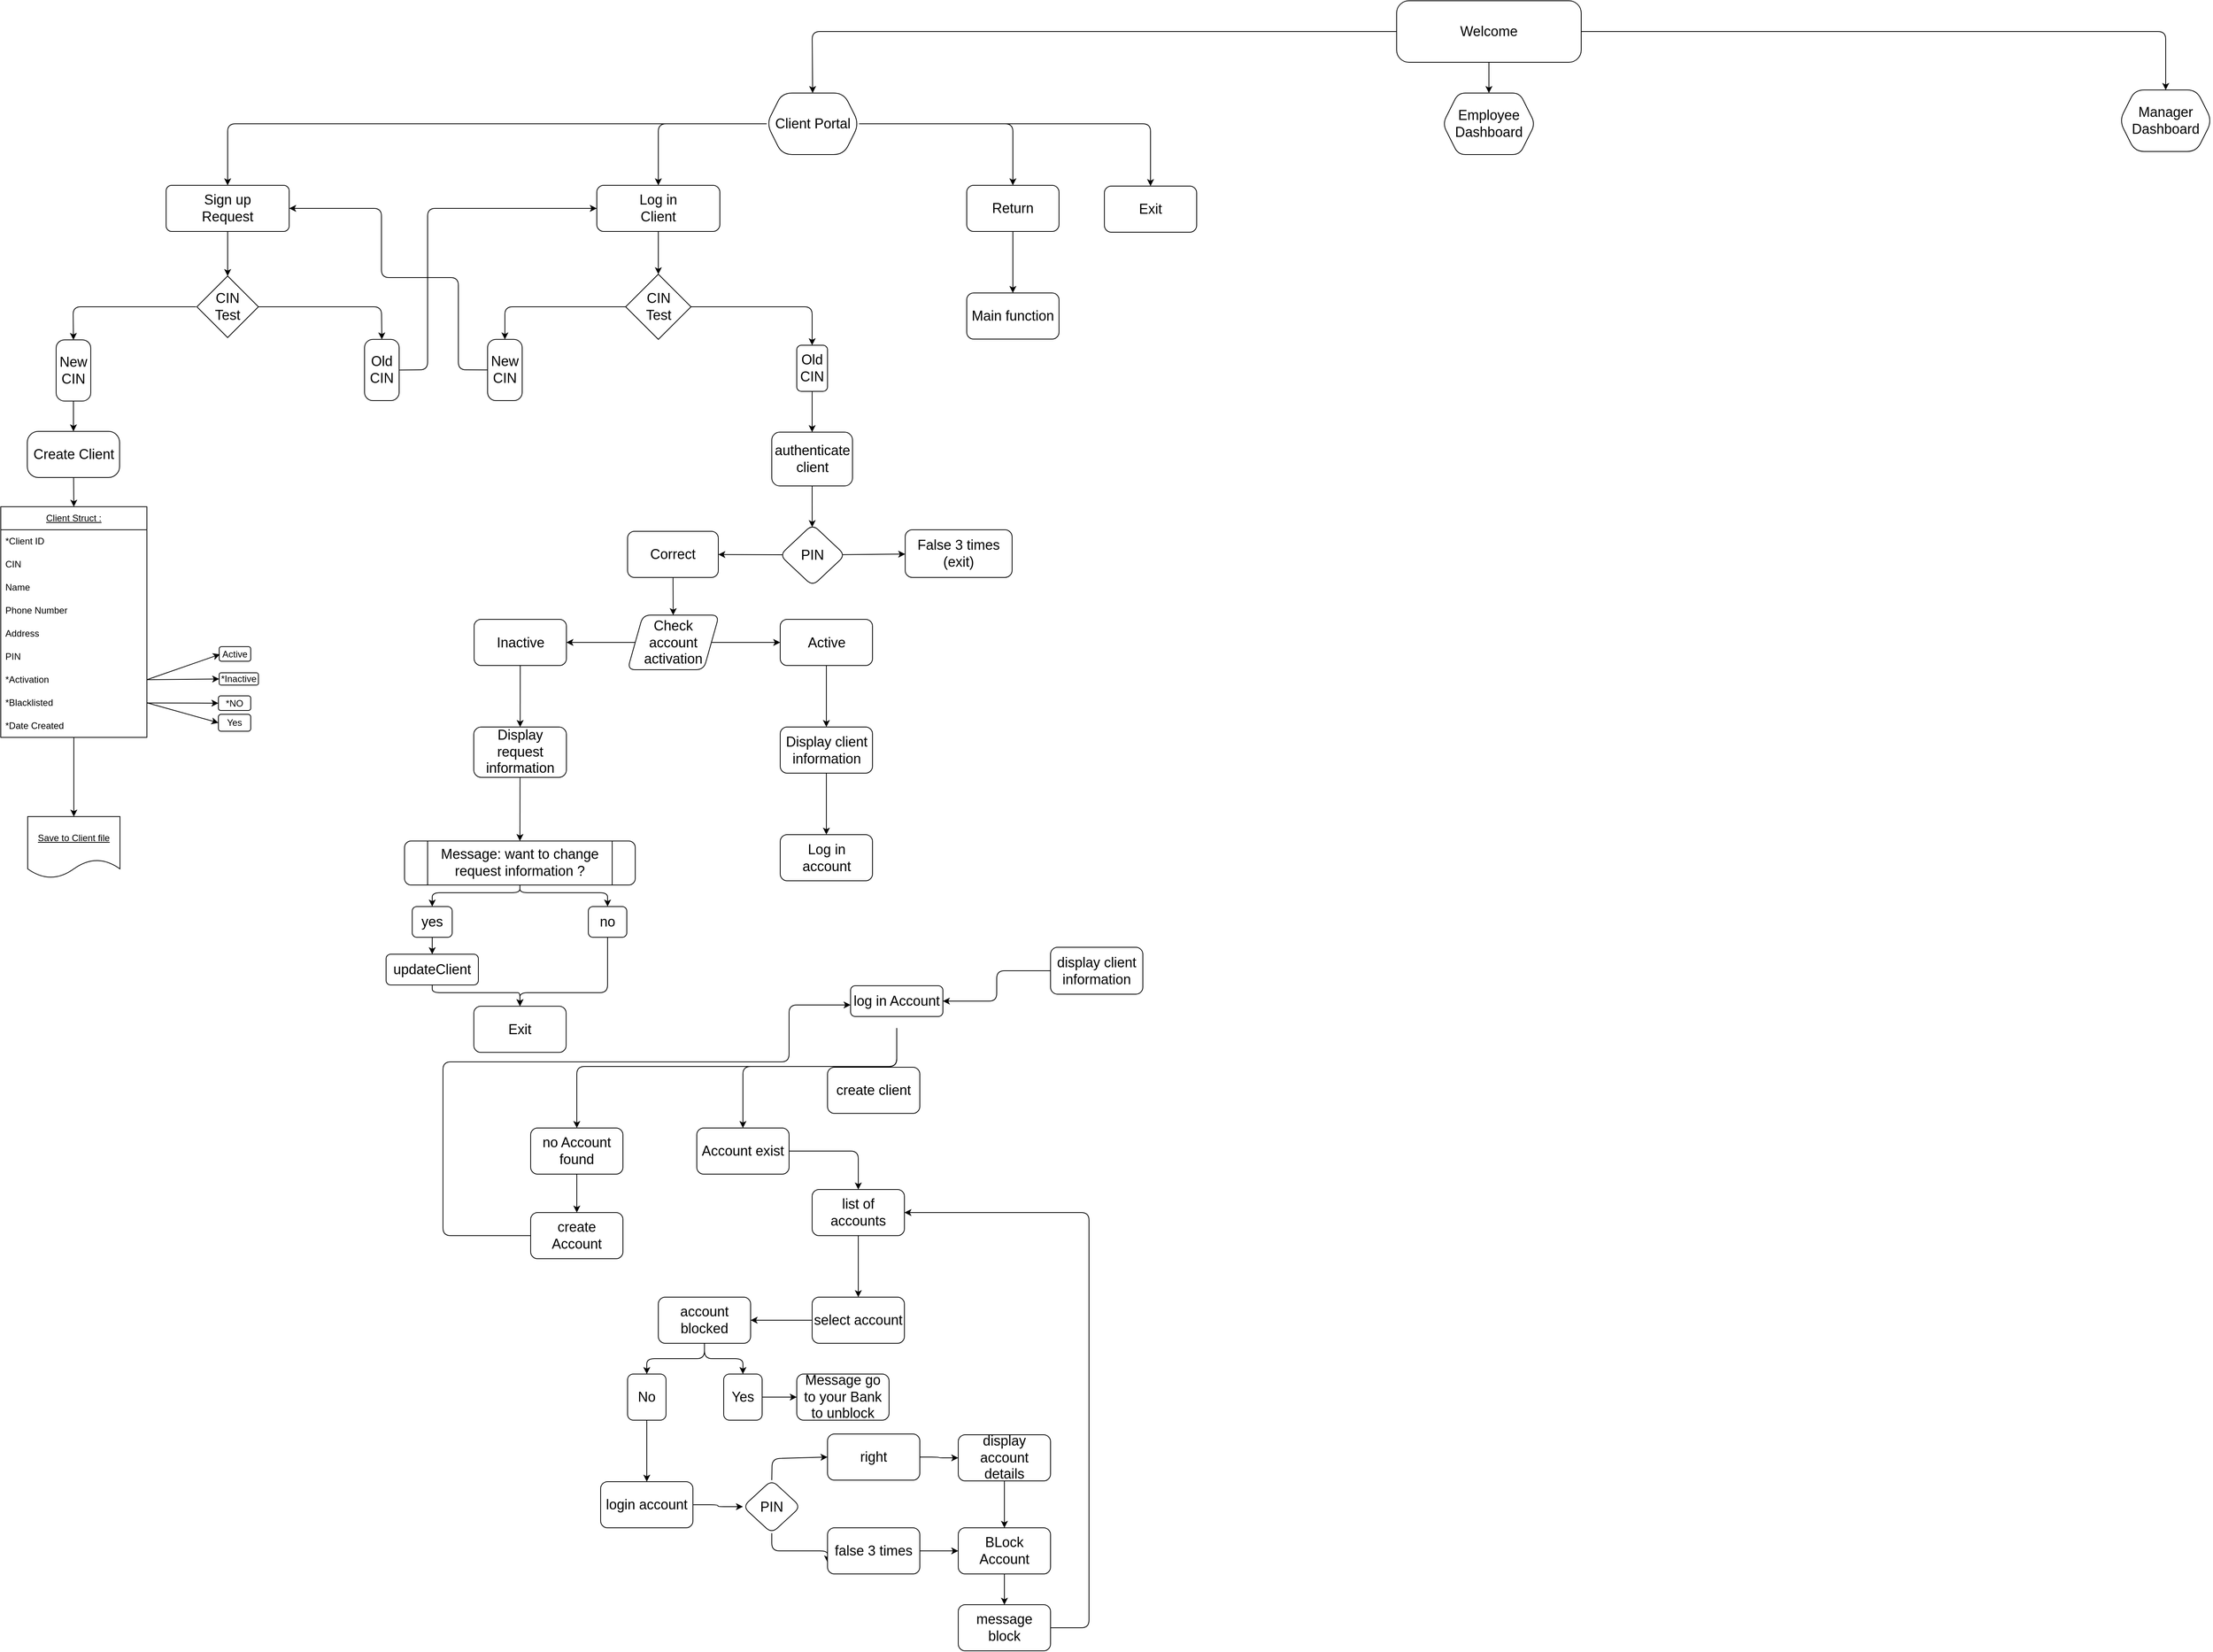 <mxfile>
    <diagram id="741Hk9d9JGMTM8NXiiLr" name="Page-1">
        <mxGraphModel dx="3109" dy="493" grid="1" gridSize="10" guides="1" tooltips="1" connect="1" arrows="1" fold="1" page="1" pageScale="1" pageWidth="850" pageHeight="1100" math="0" shadow="0">
            <root>
                <mxCell id="0"/>
                <mxCell id="1" parent="0"/>
                <mxCell id="2" value="" style="edgeStyle=none;html=1;exitX=0;exitY=0.5;exitDx=0;exitDy=0;fontSize=18;" parent="1" source="6" target="3" edge="1">
                    <mxGeometry relative="1" as="geometry">
                        <mxPoint x="280" y="40" as="sourcePoint"/>
                        <Array as="points">
                            <mxPoint x="180" y="80"/>
                            <mxPoint y="80"/>
                        </Array>
                    </mxGeometry>
                </mxCell>
                <mxCell id="84" value="" style="edgeStyle=none;html=1;fontSize=18;" parent="1" source="3" target="83" edge="1">
                    <mxGeometry relative="1" as="geometry">
                        <Array as="points">
                            <mxPoint x="261" y="200"/>
                        </Array>
                    </mxGeometry>
                </mxCell>
                <mxCell id="85" style="edgeStyle=none;html=1;exitX=1;exitY=0.5;exitDx=0;exitDy=0;entryX=0.5;entryY=0;entryDx=0;entryDy=0;fontSize=18;" parent="1" source="3" target="30" edge="1">
                    <mxGeometry relative="1" as="geometry">
                        <Array as="points">
                            <mxPoint x="440" y="200"/>
                        </Array>
                    </mxGeometry>
                </mxCell>
                <mxCell id="86" style="edgeStyle=none;html=1;fontSize=18;entryX=0.5;entryY=0;entryDx=0;entryDy=0;" parent="1" source="3" target="16" edge="1">
                    <mxGeometry relative="1" as="geometry">
                        <mxPoint x="-196" y="281" as="targetPoint"/>
                        <Array as="points">
                            <mxPoint x="-200" y="200"/>
                        </Array>
                    </mxGeometry>
                </mxCell>
                <mxCell id="87" style="edgeStyle=none;html=1;exitX=0;exitY=0.5;exitDx=0;exitDy=0;entryX=0.5;entryY=0;entryDx=0;entryDy=0;fontSize=18;" parent="1" source="3" target="19" edge="1">
                    <mxGeometry relative="1" as="geometry">
                        <Array as="points">
                            <mxPoint x="-760" y="200"/>
                        </Array>
                    </mxGeometry>
                </mxCell>
                <mxCell id="3" value="Client Portal" style="shape=hexagon;perimeter=hexagonPerimeter2;whiteSpace=wrap;html=1;fixedSize=1;rounded=1;arcSize=26;fontSize=18;" parent="1" vertex="1">
                    <mxGeometry x="-59" y="160" width="120" height="80" as="geometry"/>
                </mxCell>
                <mxCell id="4" value="Employee Dashboard" style="shape=hexagon;perimeter=hexagonPerimeter2;whiteSpace=wrap;html=1;fixedSize=1;rounded=1;arcSize=19;fontSize=18;" parent="1" vertex="1">
                    <mxGeometry x="820" y="160" width="120" height="80" as="geometry"/>
                </mxCell>
                <mxCell id="5" value="Manager Dashboard" style="shape=hexagon;perimeter=hexagonPerimeter2;whiteSpace=wrap;html=1;fixedSize=1;rounded=1;arcSize=24;fontSize=18;" parent="1" vertex="1">
                    <mxGeometry x="1700" y="156" width="120" height="80" as="geometry"/>
                </mxCell>
                <mxCell id="7" value="" style="edgeStyle=none;html=1;fontSize=18;" parent="1" source="6" target="4" edge="1">
                    <mxGeometry relative="1" as="geometry"/>
                </mxCell>
                <mxCell id="8" style="edgeStyle=none;html=1;exitX=1;exitY=0.5;exitDx=0;exitDy=0;fontSize=18;" parent="1" source="6" target="5" edge="1">
                    <mxGeometry relative="1" as="geometry">
                        <Array as="points">
                            <mxPoint x="700" y="80"/>
                            <mxPoint x="1760" y="80"/>
                        </Array>
                    </mxGeometry>
                </mxCell>
                <mxCell id="6" value="Welcome" style="rounded=1;whiteSpace=wrap;html=1;arcSize=20;fontSize=18;" parent="1" vertex="1">
                    <mxGeometry x="760" y="40" width="240" height="80" as="geometry"/>
                </mxCell>
                <mxCell id="15" value="" style="edgeStyle=orthogonalEdgeStyle;html=1;fontSize=18;" parent="1" source="16" target="78" edge="1">
                    <mxGeometry relative="1" as="geometry"/>
                </mxCell>
                <mxCell id="16" value="Log in&lt;br&gt;Client" style="rounded=1;whiteSpace=wrap;html=1;fontSize=18;" parent="1" vertex="1">
                    <mxGeometry x="-280" y="280" width="160" height="60" as="geometry"/>
                </mxCell>
                <mxCell id="18" value="" style="edgeStyle=none;html=1;fontSize=18;" parent="1" source="19" target="44" edge="1">
                    <mxGeometry relative="1" as="geometry"/>
                </mxCell>
                <mxCell id="19" value="Sign up&lt;br&gt;Request" style="rounded=1;whiteSpace=wrap;html=1;fontSize=18;arcSize=12;" parent="1" vertex="1">
                    <mxGeometry x="-840" y="280" width="160" height="60" as="geometry"/>
                </mxCell>
                <mxCell id="88" style="edgeStyle=none;html=1;entryX=0;entryY=0.5;entryDx=0;entryDy=0;fontSize=18;exitX=1;exitY=0.5;exitDx=0;exitDy=0;" parent="1" source="89" target="16" edge="1">
                    <mxGeometry relative="1" as="geometry">
                        <mxPoint x="-540" y="520" as="sourcePoint"/>
                        <Array as="points">
                            <mxPoint x="-500" y="520"/>
                            <mxPoint x="-500" y="310"/>
                        </Array>
                    </mxGeometry>
                </mxCell>
                <mxCell id="25" value="create client" style="rounded=1;whiteSpace=wrap;html=1;fontSize=18;" parent="1" vertex="1">
                    <mxGeometry x="20" y="1427" width="120" height="60" as="geometry"/>
                </mxCell>
                <mxCell id="26" value="" style="edgeStyle=none;html=1;entryX=0.5;entryY=0;entryDx=0;entryDy=0;fontSize=18;" parent="1" source="27" target="29" edge="1">
                    <mxGeometry relative="1" as="geometry">
                        <mxPoint x="50" y="1522" as="targetPoint"/>
                        <Array as="points">
                            <mxPoint x="60" y="1536"/>
                        </Array>
                    </mxGeometry>
                </mxCell>
                <mxCell id="27" value="Account exist" style="rounded=1;whiteSpace=wrap;html=1;fontSize=18;" parent="1" vertex="1">
                    <mxGeometry x="-150" y="1506" width="120" height="60" as="geometry"/>
                </mxCell>
                <mxCell id="28" value="" style="edgeStyle=none;html=1;fontSize=18;" parent="1" source="29" target="32" edge="1">
                    <mxGeometry relative="1" as="geometry"/>
                </mxCell>
                <mxCell id="29" value="list of accounts" style="rounded=1;whiteSpace=wrap;html=1;fontSize=18;" parent="1" vertex="1">
                    <mxGeometry y="1586" width="120" height="60" as="geometry"/>
                </mxCell>
                <mxCell id="30" value="Exit" style="whiteSpace=wrap;html=1;rounded=1;fontSize=18;" parent="1" vertex="1">
                    <mxGeometry x="380" y="281" width="120" height="60" as="geometry"/>
                </mxCell>
                <mxCell id="31" value="" style="edgeStyle=none;html=1;fontSize=18;" parent="1" source="32" target="35" edge="1">
                    <mxGeometry relative="1" as="geometry"/>
                </mxCell>
                <mxCell id="32" value="select account" style="whiteSpace=wrap;html=1;rounded=1;fontSize=18;" parent="1" vertex="1">
                    <mxGeometry y="1726" width="120" height="60" as="geometry"/>
                </mxCell>
                <mxCell id="33" value="" style="edgeStyle=none;html=1;fontSize=18;" parent="1" source="35" target="37" edge="1">
                    <mxGeometry relative="1" as="geometry">
                        <Array as="points">
                            <mxPoint x="-140" y="1806"/>
                            <mxPoint x="-215" y="1806"/>
                        </Array>
                    </mxGeometry>
                </mxCell>
                <mxCell id="34" value="" style="edgeStyle=none;html=1;exitX=0.5;exitY=1;exitDx=0;exitDy=0;fontSize=18;" parent="1" source="35" target="39" edge="1">
                    <mxGeometry relative="1" as="geometry">
                        <Array as="points">
                            <mxPoint x="-140" y="1806"/>
                            <mxPoint x="-90" y="1806"/>
                        </Array>
                    </mxGeometry>
                </mxCell>
                <mxCell id="35" value="account blocked" style="whiteSpace=wrap;html=1;rounded=1;fontSize=18;" parent="1" vertex="1">
                    <mxGeometry x="-200" y="1726" width="120" height="60" as="geometry"/>
                </mxCell>
                <mxCell id="36" value="" style="edgeStyle=none;html=1;fontSize=18;" parent="1" source="37" target="41" edge="1">
                    <mxGeometry relative="1" as="geometry"/>
                </mxCell>
                <mxCell id="37" value="No" style="whiteSpace=wrap;html=1;rounded=1;fontSize=18;" parent="1" vertex="1">
                    <mxGeometry x="-240" y="1826" width="50" height="60" as="geometry"/>
                </mxCell>
                <mxCell id="38" value="" style="edgeStyle=none;html=1;fontSize=18;" parent="1" source="39" target="81" edge="1">
                    <mxGeometry relative="1" as="geometry"/>
                </mxCell>
                <mxCell id="39" value="Yes" style="whiteSpace=wrap;html=1;rounded=1;fontSize=18;" parent="1" vertex="1">
                    <mxGeometry x="-115" y="1826" width="50" height="60" as="geometry"/>
                </mxCell>
                <mxCell id="40" value="" style="edgeStyle=orthogonalEdgeStyle;html=1;fontSize=18;" parent="1" source="41" target="69" edge="1">
                    <mxGeometry relative="1" as="geometry"/>
                </mxCell>
                <mxCell id="41" value="login account" style="whiteSpace=wrap;html=1;rounded=1;fontSize=18;" parent="1" vertex="1">
                    <mxGeometry x="-275" y="1966" width="120" height="60" as="geometry"/>
                </mxCell>
                <mxCell id="42" style="edgeStyle=none;html=1;exitX=0;exitY=0.5;exitDx=0;exitDy=0;fontSize=18;entryX=0.5;entryY=0;entryDx=0;entryDy=0;" parent="1" target="92" edge="1">
                    <mxGeometry relative="1" as="geometry">
                        <mxPoint x="-801" y="438" as="sourcePoint"/>
                        <mxPoint x="-964.5" y="488" as="targetPoint"/>
                        <Array as="points">
                            <mxPoint x="-961" y="438"/>
                        </Array>
                    </mxGeometry>
                </mxCell>
                <mxCell id="43" style="edgeStyle=none;html=1;exitX=1;exitY=0.5;exitDx=0;exitDy=0;fontSize=18;entryX=0.5;entryY=0;entryDx=0;entryDy=0;" parent="1" source="44" target="89" edge="1">
                    <mxGeometry relative="1" as="geometry">
                        <mxPoint x="-560" y="480" as="targetPoint"/>
                        <Array as="points">
                            <mxPoint x="-560" y="438"/>
                        </Array>
                    </mxGeometry>
                </mxCell>
                <mxCell id="44" value="CIN&lt;br&gt;Test" style="rhombus;whiteSpace=wrap;html=1;rounded=1;fontSize=18;arcSize=0;" parent="1" vertex="1">
                    <mxGeometry x="-800" y="398" width="80" height="80" as="geometry"/>
                </mxCell>
                <mxCell id="93" style="edgeStyle=none;html=1;fontSize=18;" parent="1" source="46" edge="1">
                    <mxGeometry relative="1" as="geometry">
                        <mxPoint x="-402.5" y="560" as="targetPoint"/>
                    </mxGeometry>
                </mxCell>
                <mxCell id="161" style="edgeStyle=none;html=1;entryX=1;entryY=0.5;entryDx=0;entryDy=0;" parent="1" source="46" target="19" edge="1">
                    <mxGeometry relative="1" as="geometry">
                        <mxPoint x="-680.0" y="310" as="targetPoint"/>
                        <Array as="points">
                            <mxPoint x="-460" y="520"/>
                            <mxPoint x="-460" y="400"/>
                            <mxPoint x="-560" y="400"/>
                            <mxPoint x="-560" y="310"/>
                        </Array>
                    </mxGeometry>
                </mxCell>
                <mxCell id="46" value="New&lt;br&gt;CIN" style="whiteSpace=wrap;html=1;rounded=1;fontSize=18;arcSize=24;" parent="1" vertex="1">
                    <mxGeometry x="-422" y="480.38" width="45" height="79.62" as="geometry"/>
                </mxCell>
                <mxCell id="47" style="edgeStyle=none;html=1;exitX=1;exitY=0.5;exitDx=0;exitDy=0;entryX=1;entryY=0.5;entryDx=0;entryDy=0;fontSize=18;" parent="1" source="82" target="29" edge="1">
                    <mxGeometry relative="1" as="geometry">
                        <Array as="points">
                            <mxPoint x="360" y="2156"/>
                            <mxPoint x="360" y="1616"/>
                        </Array>
                    </mxGeometry>
                </mxCell>
                <mxCell id="48" value="" style="edgeStyle=none;html=1;fontSize=18;" parent="1" source="49" target="82" edge="1">
                    <mxGeometry relative="1" as="geometry"/>
                </mxCell>
                <mxCell id="49" value="BLock Account" style="whiteSpace=wrap;html=1;rounded=1;fontSize=18;" parent="1" vertex="1">
                    <mxGeometry x="190" y="2026" width="120" height="60" as="geometry"/>
                </mxCell>
                <mxCell id="50" value="" style="edgeStyle=none;html=1;fontSize=18;" parent="1" source="51" target="53" edge="1">
                    <mxGeometry relative="1" as="geometry"/>
                </mxCell>
                <mxCell id="51" value="no Account found" style="whiteSpace=wrap;html=1;rounded=1;fontSize=18;" parent="1" vertex="1">
                    <mxGeometry x="-366" y="1506" width="120" height="60" as="geometry"/>
                </mxCell>
                <mxCell id="52" style="html=1;exitX=0;exitY=0.5;exitDx=0;exitDy=0;entryX=0;entryY=0.25;entryDx=0;entryDy=0;fontSize=18;" parent="1" source="53" edge="1">
                    <mxGeometry relative="1" as="geometry">
                        <Array as="points">
                            <mxPoint x="-480" y="1646"/>
                            <mxPoint x="-480" y="1420"/>
                            <mxPoint x="-440" y="1420"/>
                            <mxPoint x="-30" y="1420"/>
                            <mxPoint x="-30" y="1346"/>
                        </Array>
                        <mxPoint x="50" y="1346.0" as="targetPoint"/>
                    </mxGeometry>
                </mxCell>
                <mxCell id="53" value="create Account" style="whiteSpace=wrap;html=1;rounded=1;fontSize=18;" parent="1" vertex="1">
                    <mxGeometry x="-366" y="1616" width="120" height="60" as="geometry"/>
                </mxCell>
                <mxCell id="54" style="edgeStyle=orthogonalEdgeStyle;html=1;exitX=0;exitY=0.5;exitDx=0;exitDy=0;entryX=1;entryY=0.5;entryDx=0;entryDy=0;fontSize=18;" parent="1" source="55" target="58" edge="1">
                    <mxGeometry relative="1" as="geometry"/>
                </mxCell>
                <mxCell id="55" value="display client information" style="whiteSpace=wrap;html=1;rounded=1;fontSize=18;" parent="1" vertex="1">
                    <mxGeometry x="310" y="1271" width="120" height="61" as="geometry"/>
                </mxCell>
                <mxCell id="56" style="edgeStyle=orthogonalEdgeStyle;html=1;exitX=0.5;exitY=1;exitDx=0;exitDy=0;fontSize=18;" parent="1" target="51" edge="1">
                    <mxGeometry relative="1" as="geometry">
                        <Array as="points">
                            <mxPoint x="110" y="1426"/>
                            <mxPoint x="-306" y="1426"/>
                        </Array>
                        <mxPoint x="110" y="1376.0" as="sourcePoint"/>
                    </mxGeometry>
                </mxCell>
                <mxCell id="57" style="edgeStyle=orthogonalEdgeStyle;html=1;exitX=0.5;exitY=1;exitDx=0;exitDy=0;entryX=0.5;entryY=0;entryDx=0;entryDy=0;fontSize=18;" parent="1" target="27" edge="1">
                    <mxGeometry relative="1" as="geometry">
                        <mxPoint x="-90" y="1496" as="targetPoint"/>
                        <Array as="points">
                            <mxPoint x="110" y="1426"/>
                            <mxPoint x="-90" y="1426"/>
                        </Array>
                        <mxPoint x="110" y="1376.0" as="sourcePoint"/>
                    </mxGeometry>
                </mxCell>
                <mxCell id="58" value="log in Account" style="rounded=1;whiteSpace=wrap;html=1;fontSize=18;" parent="1" vertex="1">
                    <mxGeometry x="50" y="1321" width="120" height="40" as="geometry"/>
                </mxCell>
                <mxCell id="59" value="" style="edgeStyle=orthogonalEdgeStyle;html=1;fontSize=18;entryX=0.495;entryY=0.044;entryDx=0;entryDy=0;entryPerimeter=0;" parent="1" source="60" target="63" edge="1">
                    <mxGeometry relative="1" as="geometry">
                        <mxPoint x="1" y="720" as="targetPoint"/>
                    </mxGeometry>
                </mxCell>
                <mxCell id="60" value="authenticate client" style="whiteSpace=wrap;html=1;rounded=1;fontSize=18;" parent="1" vertex="1">
                    <mxGeometry x="-52.5" y="601" width="105" height="70" as="geometry"/>
                </mxCell>
                <mxCell id="167" value="" style="edgeStyle=none;html=1;exitX=0.96;exitY=0.492;exitDx=0;exitDy=0;exitPerimeter=0;" parent="1" source="63" target="66" edge="1">
                    <mxGeometry relative="1" as="geometry"/>
                </mxCell>
                <mxCell id="168" value="" style="edgeStyle=none;html=1;exitX=0.043;exitY=0.493;exitDx=0;exitDy=0;exitPerimeter=0;" parent="1" source="63" target="65" edge="1">
                    <mxGeometry relative="1" as="geometry"/>
                </mxCell>
                <mxCell id="63" value="PIN" style="rhombus;whiteSpace=wrap;html=1;rounded=1;fontSize=18;" parent="1" vertex="1">
                    <mxGeometry x="-42" y="721" width="85" height="80" as="geometry"/>
                </mxCell>
                <mxCell id="175" value="" style="edgeStyle=none;html=1;" parent="1" source="65" target="174" edge="1">
                    <mxGeometry relative="1" as="geometry"/>
                </mxCell>
                <mxCell id="65" value="Correct" style="whiteSpace=wrap;html=1;rounded=1;fontSize=18;" parent="1" vertex="1">
                    <mxGeometry x="-240" y="730" width="118" height="60" as="geometry"/>
                </mxCell>
                <mxCell id="66" value="False 3 times (exit)" style="whiteSpace=wrap;html=1;rounded=1;fontSize=18;" parent="1" vertex="1">
                    <mxGeometry x="121" y="728" width="139" height="62" as="geometry"/>
                </mxCell>
                <mxCell id="67" style="edgeStyle=orthogonalEdgeStyle;html=1;exitX=0.5;exitY=1;exitDx=0;exitDy=0;entryX=0;entryY=0.75;entryDx=0;entryDy=0;fontSize=18;" parent="1" source="69" target="71" edge="1">
                    <mxGeometry relative="1" as="geometry">
                        <Array as="points">
                            <mxPoint x="-52" y="2056"/>
                            <mxPoint x="20" y="2056"/>
                        </Array>
                    </mxGeometry>
                </mxCell>
                <mxCell id="68" style="edgeStyle=none;html=1;exitX=0.5;exitY=0;exitDx=0;exitDy=0;entryX=0;entryY=0.5;entryDx=0;entryDy=0;fontSize=18;" parent="1" source="69" target="73" edge="1">
                    <mxGeometry relative="1" as="geometry">
                        <Array as="points">
                            <mxPoint x="-52" y="1936"/>
                        </Array>
                    </mxGeometry>
                </mxCell>
                <mxCell id="69" value="PIN" style="rhombus;whiteSpace=wrap;html=1;rounded=1;fontSize=18;" parent="1" vertex="1">
                    <mxGeometry x="-90" y="1964" width="75" height="69" as="geometry"/>
                </mxCell>
                <mxCell id="70" value="" style="edgeStyle=orthogonalEdgeStyle;html=1;fontSize=18;" parent="1" source="71" target="49" edge="1">
                    <mxGeometry relative="1" as="geometry"/>
                </mxCell>
                <mxCell id="71" value="false 3 times" style="whiteSpace=wrap;html=1;rounded=1;fontSize=18;" parent="1" vertex="1">
                    <mxGeometry x="20" y="2026" width="120" height="60" as="geometry"/>
                </mxCell>
                <mxCell id="72" value="" style="edgeStyle=orthogonalEdgeStyle;html=1;fontSize=18;" parent="1" source="73" target="75" edge="1">
                    <mxGeometry relative="1" as="geometry"/>
                </mxCell>
                <mxCell id="73" value="right" style="whiteSpace=wrap;html=1;rounded=1;fontSize=18;" parent="1" vertex="1">
                    <mxGeometry x="20" y="1904" width="120" height="60" as="geometry"/>
                </mxCell>
                <mxCell id="74" value="" style="edgeStyle=none;html=1;fontSize=18;" parent="1" source="75" target="49" edge="1">
                    <mxGeometry relative="1" as="geometry"/>
                </mxCell>
                <mxCell id="75" value="display account details" style="whiteSpace=wrap;html=1;rounded=1;fontSize=18;" parent="1" vertex="1">
                    <mxGeometry x="190" y="1905" width="120" height="60" as="geometry"/>
                </mxCell>
                <mxCell id="76" value="" style="edgeStyle=orthogonalEdgeStyle;html=1;fontSize=18;entryX=0.5;entryY=0;entryDx=0;entryDy=0;" parent="1" source="78" target="46" edge="1">
                    <mxGeometry relative="1" as="geometry">
                        <mxPoint x="-400" y="470" as="targetPoint"/>
                        <Array as="points">
                            <mxPoint x="-400" y="438"/>
                        </Array>
                    </mxGeometry>
                </mxCell>
                <mxCell id="77" value="" style="edgeStyle=orthogonalEdgeStyle;html=1;fontSize=18;" parent="1" source="78" target="80" edge="1">
                    <mxGeometry relative="1" as="geometry"/>
                </mxCell>
                <mxCell id="78" value="CIN&lt;br&gt;Test" style="rhombus;whiteSpace=wrap;html=1;fontSize=18;" parent="1" vertex="1">
                    <mxGeometry x="-242.5" y="395.63" width="85" height="84.75" as="geometry"/>
                </mxCell>
                <mxCell id="166" value="" style="edgeStyle=none;html=1;" parent="1" source="80" target="60" edge="1">
                    <mxGeometry relative="1" as="geometry"/>
                </mxCell>
                <mxCell id="80" value="Old&lt;br&gt;CIN" style="rounded=1;whiteSpace=wrap;html=1;fontSize=18;" parent="1" vertex="1">
                    <mxGeometry x="-20" y="488" width="40" height="60" as="geometry"/>
                </mxCell>
                <mxCell id="81" value="Message go to your Bank to unblock" style="whiteSpace=wrap;html=1;rounded=1;fontSize=18;" parent="1" vertex="1">
                    <mxGeometry x="-20" y="1826" width="120" height="60" as="geometry"/>
                </mxCell>
                <mxCell id="82" value="message block" style="whiteSpace=wrap;html=1;rounded=1;fontSize=18;" parent="1" vertex="1">
                    <mxGeometry x="190" y="2126" width="120" height="60" as="geometry"/>
                </mxCell>
                <mxCell id="202" value="" style="edgeStyle=none;html=1;" edge="1" parent="1" source="83" target="201">
                    <mxGeometry relative="1" as="geometry"/>
                </mxCell>
                <mxCell id="83" value="Return" style="whiteSpace=wrap;html=1;rounded=1;fontSize=18;" parent="1" vertex="1">
                    <mxGeometry x="201" y="280" width="120" height="60" as="geometry"/>
                </mxCell>
                <mxCell id="89" value="Old&lt;br&gt;CIN" style="whiteSpace=wrap;html=1;rounded=1;fontSize=18;arcSize=24;" parent="1" vertex="1">
                    <mxGeometry x="-582" y="480.38" width="45" height="79.62" as="geometry"/>
                </mxCell>
                <mxCell id="148" value="" style="edgeStyle=none;html=1;" parent="1" source="92" target="147" edge="1">
                    <mxGeometry relative="1" as="geometry"/>
                </mxCell>
                <mxCell id="92" value="New&lt;br&gt;CIN" style="whiteSpace=wrap;html=1;rounded=1;fontSize=18;arcSize=24;" parent="1" vertex="1">
                    <mxGeometry x="-983" y="481" width="45" height="79.62" as="geometry"/>
                </mxCell>
                <mxCell id="158" value="" style="edgeStyle=none;html=1;" parent="1" source="115" target="157" edge="1">
                    <mxGeometry relative="1" as="geometry"/>
                </mxCell>
                <mxCell id="115" value="Client Struct :" style="swimlane;fontStyle=4;childLayout=stackLayout;horizontal=1;startSize=30;horizontalStack=0;resizeParent=1;resizeParentMax=0;resizeLast=0;collapsible=1;marginBottom=0;whiteSpace=wrap;html=1;" parent="1" vertex="1">
                    <mxGeometry x="-1055" y="698" width="190" height="300" as="geometry">
                        <mxRectangle x="-1030" y="630" width="60" height="30" as="alternateBounds"/>
                    </mxGeometry>
                </mxCell>
                <mxCell id="116" value="*Client ID" style="text;strokeColor=none;fillColor=none;align=left;verticalAlign=middle;spacingLeft=4;spacingRight=4;overflow=hidden;points=[[0,0.5],[1,0.5]];portConstraint=eastwest;rotatable=0;whiteSpace=wrap;html=1;" parent="115" vertex="1">
                    <mxGeometry y="30" width="190" height="30" as="geometry"/>
                </mxCell>
                <mxCell id="117" value="CIN" style="text;strokeColor=none;fillColor=none;align=left;verticalAlign=middle;spacingLeft=4;spacingRight=4;overflow=hidden;points=[[0,0.5],[1,0.5]];portConstraint=eastwest;rotatable=0;whiteSpace=wrap;html=1;" parent="115" vertex="1">
                    <mxGeometry y="60" width="190" height="30" as="geometry"/>
                </mxCell>
                <mxCell id="118" value="Name" style="text;strokeColor=none;fillColor=none;align=left;verticalAlign=middle;spacingLeft=4;spacingRight=4;overflow=hidden;points=[[0,0.5],[1,0.5]];portConstraint=eastwest;rotatable=0;whiteSpace=wrap;html=1;" parent="115" vertex="1">
                    <mxGeometry y="90" width="190" height="30" as="geometry"/>
                </mxCell>
                <mxCell id="119" value="Phone Number" style="text;strokeColor=none;fillColor=none;align=left;verticalAlign=middle;spacingLeft=4;spacingRight=4;overflow=hidden;points=[[0,0.5],[1,0.5]];portConstraint=eastwest;rotatable=0;whiteSpace=wrap;html=1;fontStyle=0" parent="115" vertex="1">
                    <mxGeometry y="120" width="190" height="30" as="geometry"/>
                </mxCell>
                <mxCell id="121" value="Address" style="text;strokeColor=none;fillColor=none;align=left;verticalAlign=middle;spacingLeft=4;spacingRight=4;overflow=hidden;points=[[0,0.5],[1,0.5]];portConstraint=eastwest;rotatable=0;whiteSpace=wrap;html=1;" parent="115" vertex="1">
                    <mxGeometry y="150" width="190" height="30" as="geometry"/>
                </mxCell>
                <mxCell id="122" value="PIN" style="text;strokeColor=none;fillColor=none;align=left;verticalAlign=middle;spacingLeft=4;spacingRight=4;overflow=hidden;points=[[0,0.5],[1,0.5]];portConstraint=eastwest;rotatable=0;whiteSpace=wrap;html=1;" parent="115" vertex="1">
                    <mxGeometry y="180" width="190" height="30" as="geometry"/>
                </mxCell>
                <mxCell id="123" value="*Activation" style="text;strokeColor=none;fillColor=none;align=left;verticalAlign=middle;spacingLeft=4;spacingRight=4;overflow=hidden;points=[[0,0.5],[1,0.5]];portConstraint=eastwest;rotatable=0;whiteSpace=wrap;html=1;" parent="115" vertex="1">
                    <mxGeometry y="210" width="190" height="30" as="geometry"/>
                </mxCell>
                <mxCell id="132" value="*Blacklisted" style="text;strokeColor=none;fillColor=none;align=left;verticalAlign=middle;spacingLeft=4;spacingRight=4;overflow=hidden;points=[[0,0.5],[1,0.5]];portConstraint=eastwest;rotatable=0;whiteSpace=wrap;html=1;" parent="115" vertex="1">
                    <mxGeometry y="240" width="190" height="30" as="geometry"/>
                </mxCell>
                <mxCell id="133" value="*Date Created" style="text;strokeColor=none;fillColor=none;align=left;verticalAlign=middle;spacingLeft=4;spacingRight=4;overflow=hidden;points=[[0,0.5],[1,0.5]];portConstraint=eastwest;rotatable=0;whiteSpace=wrap;html=1;" parent="115" vertex="1">
                    <mxGeometry y="270" width="190" height="30" as="geometry"/>
                </mxCell>
                <mxCell id="138" value="Active" style="rounded=1;whiteSpace=wrap;html=1;" parent="1" vertex="1">
                    <mxGeometry x="-771" y="880" width="41" height="19" as="geometry"/>
                </mxCell>
                <mxCell id="139" value="*Inactive" style="rounded=1;whiteSpace=wrap;html=1;" parent="1" vertex="1">
                    <mxGeometry x="-771" y="914" width="51" height="16" as="geometry"/>
                </mxCell>
                <mxCell id="156" value="" style="edgeStyle=none;html=1;entryX=0.5;entryY=0;entryDx=0;entryDy=0;" parent="1" source="147" target="115" edge="1">
                    <mxGeometry relative="1" as="geometry"/>
                </mxCell>
                <mxCell id="147" value="Create Client" style="rounded=1;whiteSpace=wrap;html=1;fontSize=18;arcSize=24;" parent="1" vertex="1">
                    <mxGeometry x="-1020.5" y="600.0" width="120" height="60" as="geometry"/>
                </mxCell>
                <mxCell id="149" value="*NO" style="rounded=1;whiteSpace=wrap;html=1;" parent="1" vertex="1">
                    <mxGeometry x="-772" y="944" width="42" height="19" as="geometry"/>
                </mxCell>
                <mxCell id="150" value="Yes" style="rounded=1;whiteSpace=wrap;html=1;" parent="1" vertex="1">
                    <mxGeometry x="-772" y="968" width="42" height="22" as="geometry"/>
                </mxCell>
                <mxCell id="151" style="edgeStyle=none;html=1;entryX=0;entryY=0.5;entryDx=0;entryDy=0;exitX=1;exitY=0.75;exitDx=0;exitDy=0;" parent="1" source="115" target="139" edge="1">
                    <mxGeometry relative="1" as="geometry"/>
                </mxCell>
                <mxCell id="153" style="edgeStyle=none;html=1;entryX=0;entryY=0.5;entryDx=0;entryDy=0;" parent="1" source="132" target="149" edge="1">
                    <mxGeometry relative="1" as="geometry"/>
                </mxCell>
                <mxCell id="157" value="Save to Client file" style="shape=document;whiteSpace=wrap;html=1;boundedLbl=1;fontStyle=4;startSize=30;" parent="1" vertex="1">
                    <mxGeometry x="-1020" y="1101" width="120" height="80" as="geometry"/>
                </mxCell>
                <mxCell id="159" style="edgeStyle=none;html=1;exitX=1;exitY=0.5;exitDx=0;exitDy=0;" parent="1" source="123" edge="1">
                    <mxGeometry relative="1" as="geometry">
                        <mxPoint x="-770" y="890" as="targetPoint"/>
                    </mxGeometry>
                </mxCell>
                <mxCell id="160" style="edgeStyle=none;html=1;entryX=0;entryY=0.5;entryDx=0;entryDy=0;exitX=1;exitY=0.5;exitDx=0;exitDy=0;" parent="1" source="132" target="150" edge="1">
                    <mxGeometry relative="1" as="geometry"/>
                </mxCell>
                <mxCell id="177" value="" style="edgeStyle=none;html=1;" parent="1" source="174" target="176" edge="1">
                    <mxGeometry relative="1" as="geometry"/>
                </mxCell>
                <mxCell id="185" value="" style="edgeStyle=none;html=1;" parent="1" source="174" target="184" edge="1">
                    <mxGeometry relative="1" as="geometry"/>
                </mxCell>
                <mxCell id="174" value="Check account activation" style="shape=parallelogram;perimeter=parallelogramPerimeter;whiteSpace=wrap;html=1;fixedSize=1;fontSize=18;rounded=1;" parent="1" vertex="1">
                    <mxGeometry x="-240" y="839" width="119" height="71" as="geometry"/>
                </mxCell>
                <mxCell id="179" value="" style="edgeStyle=none;html=1;" parent="1" source="176" target="178" edge="1">
                    <mxGeometry relative="1" as="geometry"/>
                </mxCell>
                <mxCell id="176" value="Inactive" style="whiteSpace=wrap;html=1;fontSize=18;rounded=1;" parent="1" vertex="1">
                    <mxGeometry x="-439.5" y="844.5" width="120" height="60" as="geometry"/>
                </mxCell>
                <mxCell id="181" value="" style="edgeStyle=none;html=1;" parent="1" source="178" target="180" edge="1">
                    <mxGeometry relative="1" as="geometry"/>
                </mxCell>
                <mxCell id="178" value="Display request information" style="whiteSpace=wrap;html=1;fontSize=18;rounded=1;" parent="1" vertex="1">
                    <mxGeometry x="-440" y="984.5" width="120.5" height="65.5" as="geometry"/>
                </mxCell>
                <mxCell id="191" value="" style="edgeStyle=none;html=1;exitX=0.5;exitY=1;exitDx=0;exitDy=0;entryX=0.5;entryY=0;entryDx=0;entryDy=0;" edge="1" parent="1" source="180" target="190">
                    <mxGeometry relative="1" as="geometry">
                        <Array as="points">
                            <mxPoint x="-380" y="1200"/>
                            <mxPoint x="-494" y="1200"/>
                        </Array>
                    </mxGeometry>
                </mxCell>
                <mxCell id="193" style="edgeStyle=none;html=1;entryX=0.5;entryY=0;entryDx=0;entryDy=0;exitX=0.5;exitY=1;exitDx=0;exitDy=0;" edge="1" parent="1" source="180" target="192">
                    <mxGeometry relative="1" as="geometry">
                        <Array as="points">
                            <mxPoint x="-380" y="1200"/>
                            <mxPoint x="-266" y="1200"/>
                        </Array>
                    </mxGeometry>
                </mxCell>
                <mxCell id="180" value="Message: want to change request information ?" style="shape=process;whiteSpace=wrap;html=1;backgroundOutline=1;fontSize=18;rounded=1;" parent="1" vertex="1">
                    <mxGeometry x="-530" y="1132.75" width="300" height="57.25" as="geometry"/>
                </mxCell>
                <mxCell id="182" value="Exit" style="rounded=1;whiteSpace=wrap;html=1;fontSize=18;" parent="1" vertex="1">
                    <mxGeometry x="-439.875" y="1347.625" width="120" height="60" as="geometry"/>
                </mxCell>
                <mxCell id="187" value="" style="edgeStyle=none;html=1;" parent="1" source="184" target="186" edge="1">
                    <mxGeometry relative="1" as="geometry"/>
                </mxCell>
                <mxCell id="184" value="Active" style="whiteSpace=wrap;html=1;fontSize=18;rounded=1;" parent="1" vertex="1">
                    <mxGeometry x="-41.5" y="844.5" width="120" height="60" as="geometry"/>
                </mxCell>
                <mxCell id="189" value="" style="edgeStyle=none;html=1;" parent="1" source="186" target="188" edge="1">
                    <mxGeometry relative="1" as="geometry"/>
                </mxCell>
                <mxCell id="186" value="Display client information" style="whiteSpace=wrap;html=1;fontSize=18;rounded=1;" parent="1" vertex="1">
                    <mxGeometry x="-41.5" y="984.5" width="120" height="60" as="geometry"/>
                </mxCell>
                <mxCell id="188" value="Log in&lt;br&gt;account" style="whiteSpace=wrap;html=1;fontSize=18;rounded=1;" parent="1" vertex="1">
                    <mxGeometry x="-41.5" y="1124.5" width="120" height="60" as="geometry"/>
                </mxCell>
                <mxCell id="198" value="" style="edgeStyle=none;html=1;" edge="1" parent="1" source="190" target="195">
                    <mxGeometry relative="1" as="geometry"/>
                </mxCell>
                <mxCell id="190" value="yes" style="whiteSpace=wrap;html=1;fontSize=18;rounded=1;" vertex="1" parent="1">
                    <mxGeometry x="-520" y="1218" width="52" height="40.01" as="geometry"/>
                </mxCell>
                <mxCell id="200" style="edgeStyle=none;html=1;entryX=0.5;entryY=0;entryDx=0;entryDy=0;" edge="1" parent="1" source="192" target="182">
                    <mxGeometry relative="1" as="geometry">
                        <mxPoint x="-380" y="1340" as="targetPoint"/>
                        <Array as="points">
                            <mxPoint x="-266" y="1330"/>
                            <mxPoint x="-380" y="1330"/>
                        </Array>
                    </mxGeometry>
                </mxCell>
                <mxCell id="192" value="no" style="whiteSpace=wrap;html=1;fontSize=18;rounded=1;" vertex="1" parent="1">
                    <mxGeometry x="-291" y="1217.99" width="50" height="40.01" as="geometry"/>
                </mxCell>
                <mxCell id="199" style="edgeStyle=none;html=1;entryX=0.5;entryY=0;entryDx=0;entryDy=0;" edge="1" parent="1" source="195" target="182">
                    <mxGeometry relative="1" as="geometry">
                        <Array as="points">
                            <mxPoint x="-494" y="1330"/>
                            <mxPoint x="-420" y="1330"/>
                            <mxPoint x="-390" y="1330"/>
                            <mxPoint x="-380" y="1330"/>
                        </Array>
                    </mxGeometry>
                </mxCell>
                <mxCell id="195" value="updateClient" style="whiteSpace=wrap;html=1;fontSize=18;rounded=1;" vertex="1" parent="1">
                    <mxGeometry x="-554" y="1279.99" width="120" height="40.01" as="geometry"/>
                </mxCell>
                <mxCell id="201" value="Main function" style="whiteSpace=wrap;html=1;fontSize=18;rounded=1;" vertex="1" parent="1">
                    <mxGeometry x="201" y="420" width="120" height="60" as="geometry"/>
                </mxCell>
            </root>
        </mxGraphModel>
    </diagram>
</mxfile>